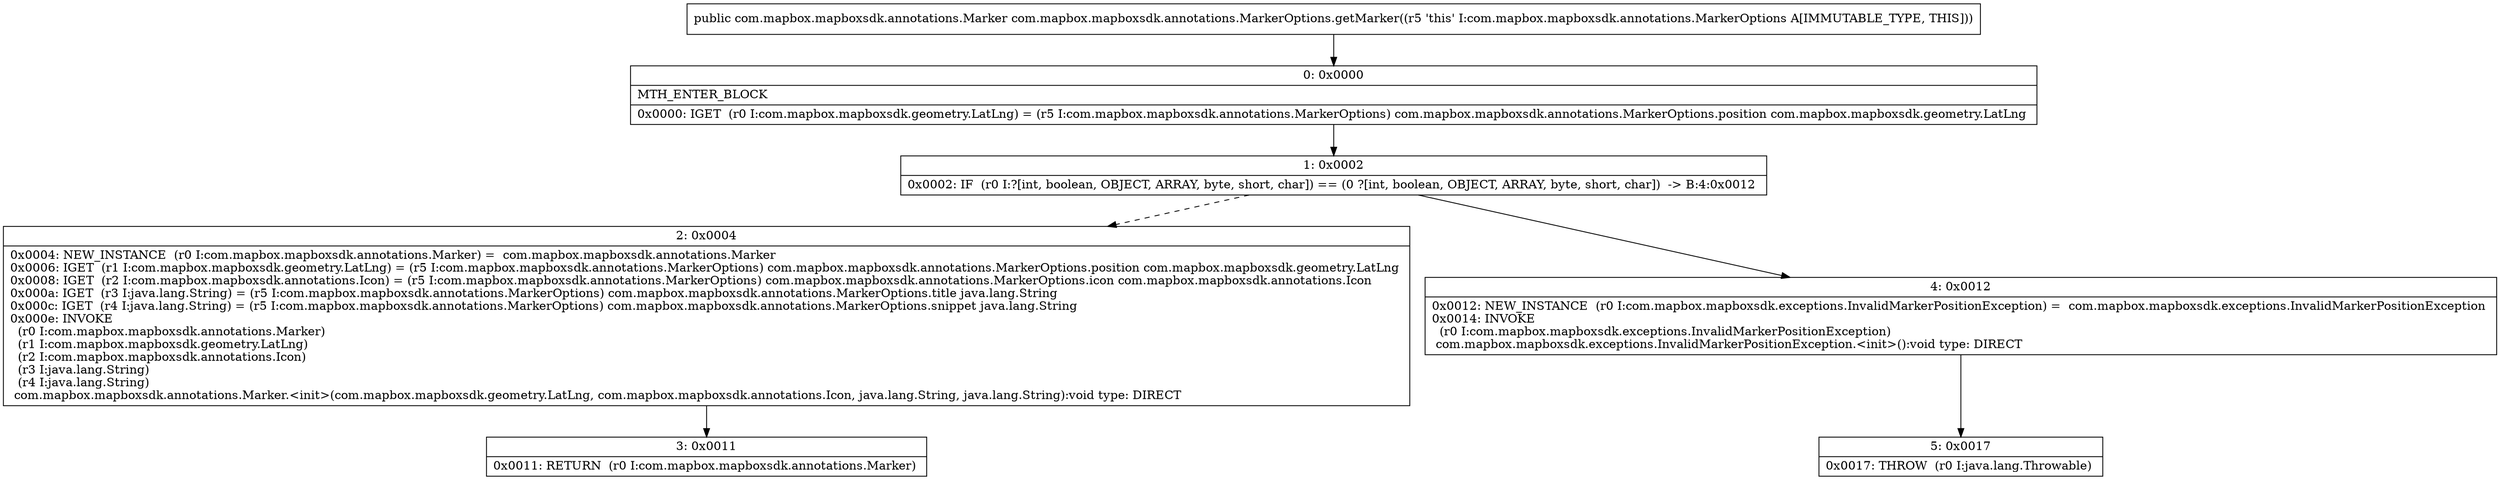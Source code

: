 digraph "CFG forcom.mapbox.mapboxsdk.annotations.MarkerOptions.getMarker()Lcom\/mapbox\/mapboxsdk\/annotations\/Marker;" {
Node_0 [shape=record,label="{0\:\ 0x0000|MTH_ENTER_BLOCK\l|0x0000: IGET  (r0 I:com.mapbox.mapboxsdk.geometry.LatLng) = (r5 I:com.mapbox.mapboxsdk.annotations.MarkerOptions) com.mapbox.mapboxsdk.annotations.MarkerOptions.position com.mapbox.mapboxsdk.geometry.LatLng \l}"];
Node_1 [shape=record,label="{1\:\ 0x0002|0x0002: IF  (r0 I:?[int, boolean, OBJECT, ARRAY, byte, short, char]) == (0 ?[int, boolean, OBJECT, ARRAY, byte, short, char])  \-\> B:4:0x0012 \l}"];
Node_2 [shape=record,label="{2\:\ 0x0004|0x0004: NEW_INSTANCE  (r0 I:com.mapbox.mapboxsdk.annotations.Marker) =  com.mapbox.mapboxsdk.annotations.Marker \l0x0006: IGET  (r1 I:com.mapbox.mapboxsdk.geometry.LatLng) = (r5 I:com.mapbox.mapboxsdk.annotations.MarkerOptions) com.mapbox.mapboxsdk.annotations.MarkerOptions.position com.mapbox.mapboxsdk.geometry.LatLng \l0x0008: IGET  (r2 I:com.mapbox.mapboxsdk.annotations.Icon) = (r5 I:com.mapbox.mapboxsdk.annotations.MarkerOptions) com.mapbox.mapboxsdk.annotations.MarkerOptions.icon com.mapbox.mapboxsdk.annotations.Icon \l0x000a: IGET  (r3 I:java.lang.String) = (r5 I:com.mapbox.mapboxsdk.annotations.MarkerOptions) com.mapbox.mapboxsdk.annotations.MarkerOptions.title java.lang.String \l0x000c: IGET  (r4 I:java.lang.String) = (r5 I:com.mapbox.mapboxsdk.annotations.MarkerOptions) com.mapbox.mapboxsdk.annotations.MarkerOptions.snippet java.lang.String \l0x000e: INVOKE  \l  (r0 I:com.mapbox.mapboxsdk.annotations.Marker)\l  (r1 I:com.mapbox.mapboxsdk.geometry.LatLng)\l  (r2 I:com.mapbox.mapboxsdk.annotations.Icon)\l  (r3 I:java.lang.String)\l  (r4 I:java.lang.String)\l com.mapbox.mapboxsdk.annotations.Marker.\<init\>(com.mapbox.mapboxsdk.geometry.LatLng, com.mapbox.mapboxsdk.annotations.Icon, java.lang.String, java.lang.String):void type: DIRECT \l}"];
Node_3 [shape=record,label="{3\:\ 0x0011|0x0011: RETURN  (r0 I:com.mapbox.mapboxsdk.annotations.Marker) \l}"];
Node_4 [shape=record,label="{4\:\ 0x0012|0x0012: NEW_INSTANCE  (r0 I:com.mapbox.mapboxsdk.exceptions.InvalidMarkerPositionException) =  com.mapbox.mapboxsdk.exceptions.InvalidMarkerPositionException \l0x0014: INVOKE  \l  (r0 I:com.mapbox.mapboxsdk.exceptions.InvalidMarkerPositionException)\l com.mapbox.mapboxsdk.exceptions.InvalidMarkerPositionException.\<init\>():void type: DIRECT \l}"];
Node_5 [shape=record,label="{5\:\ 0x0017|0x0017: THROW  (r0 I:java.lang.Throwable) \l}"];
MethodNode[shape=record,label="{public com.mapbox.mapboxsdk.annotations.Marker com.mapbox.mapboxsdk.annotations.MarkerOptions.getMarker((r5 'this' I:com.mapbox.mapboxsdk.annotations.MarkerOptions A[IMMUTABLE_TYPE, THIS])) }"];
MethodNode -> Node_0;
Node_0 -> Node_1;
Node_1 -> Node_2[style=dashed];
Node_1 -> Node_4;
Node_2 -> Node_3;
Node_4 -> Node_5;
}

